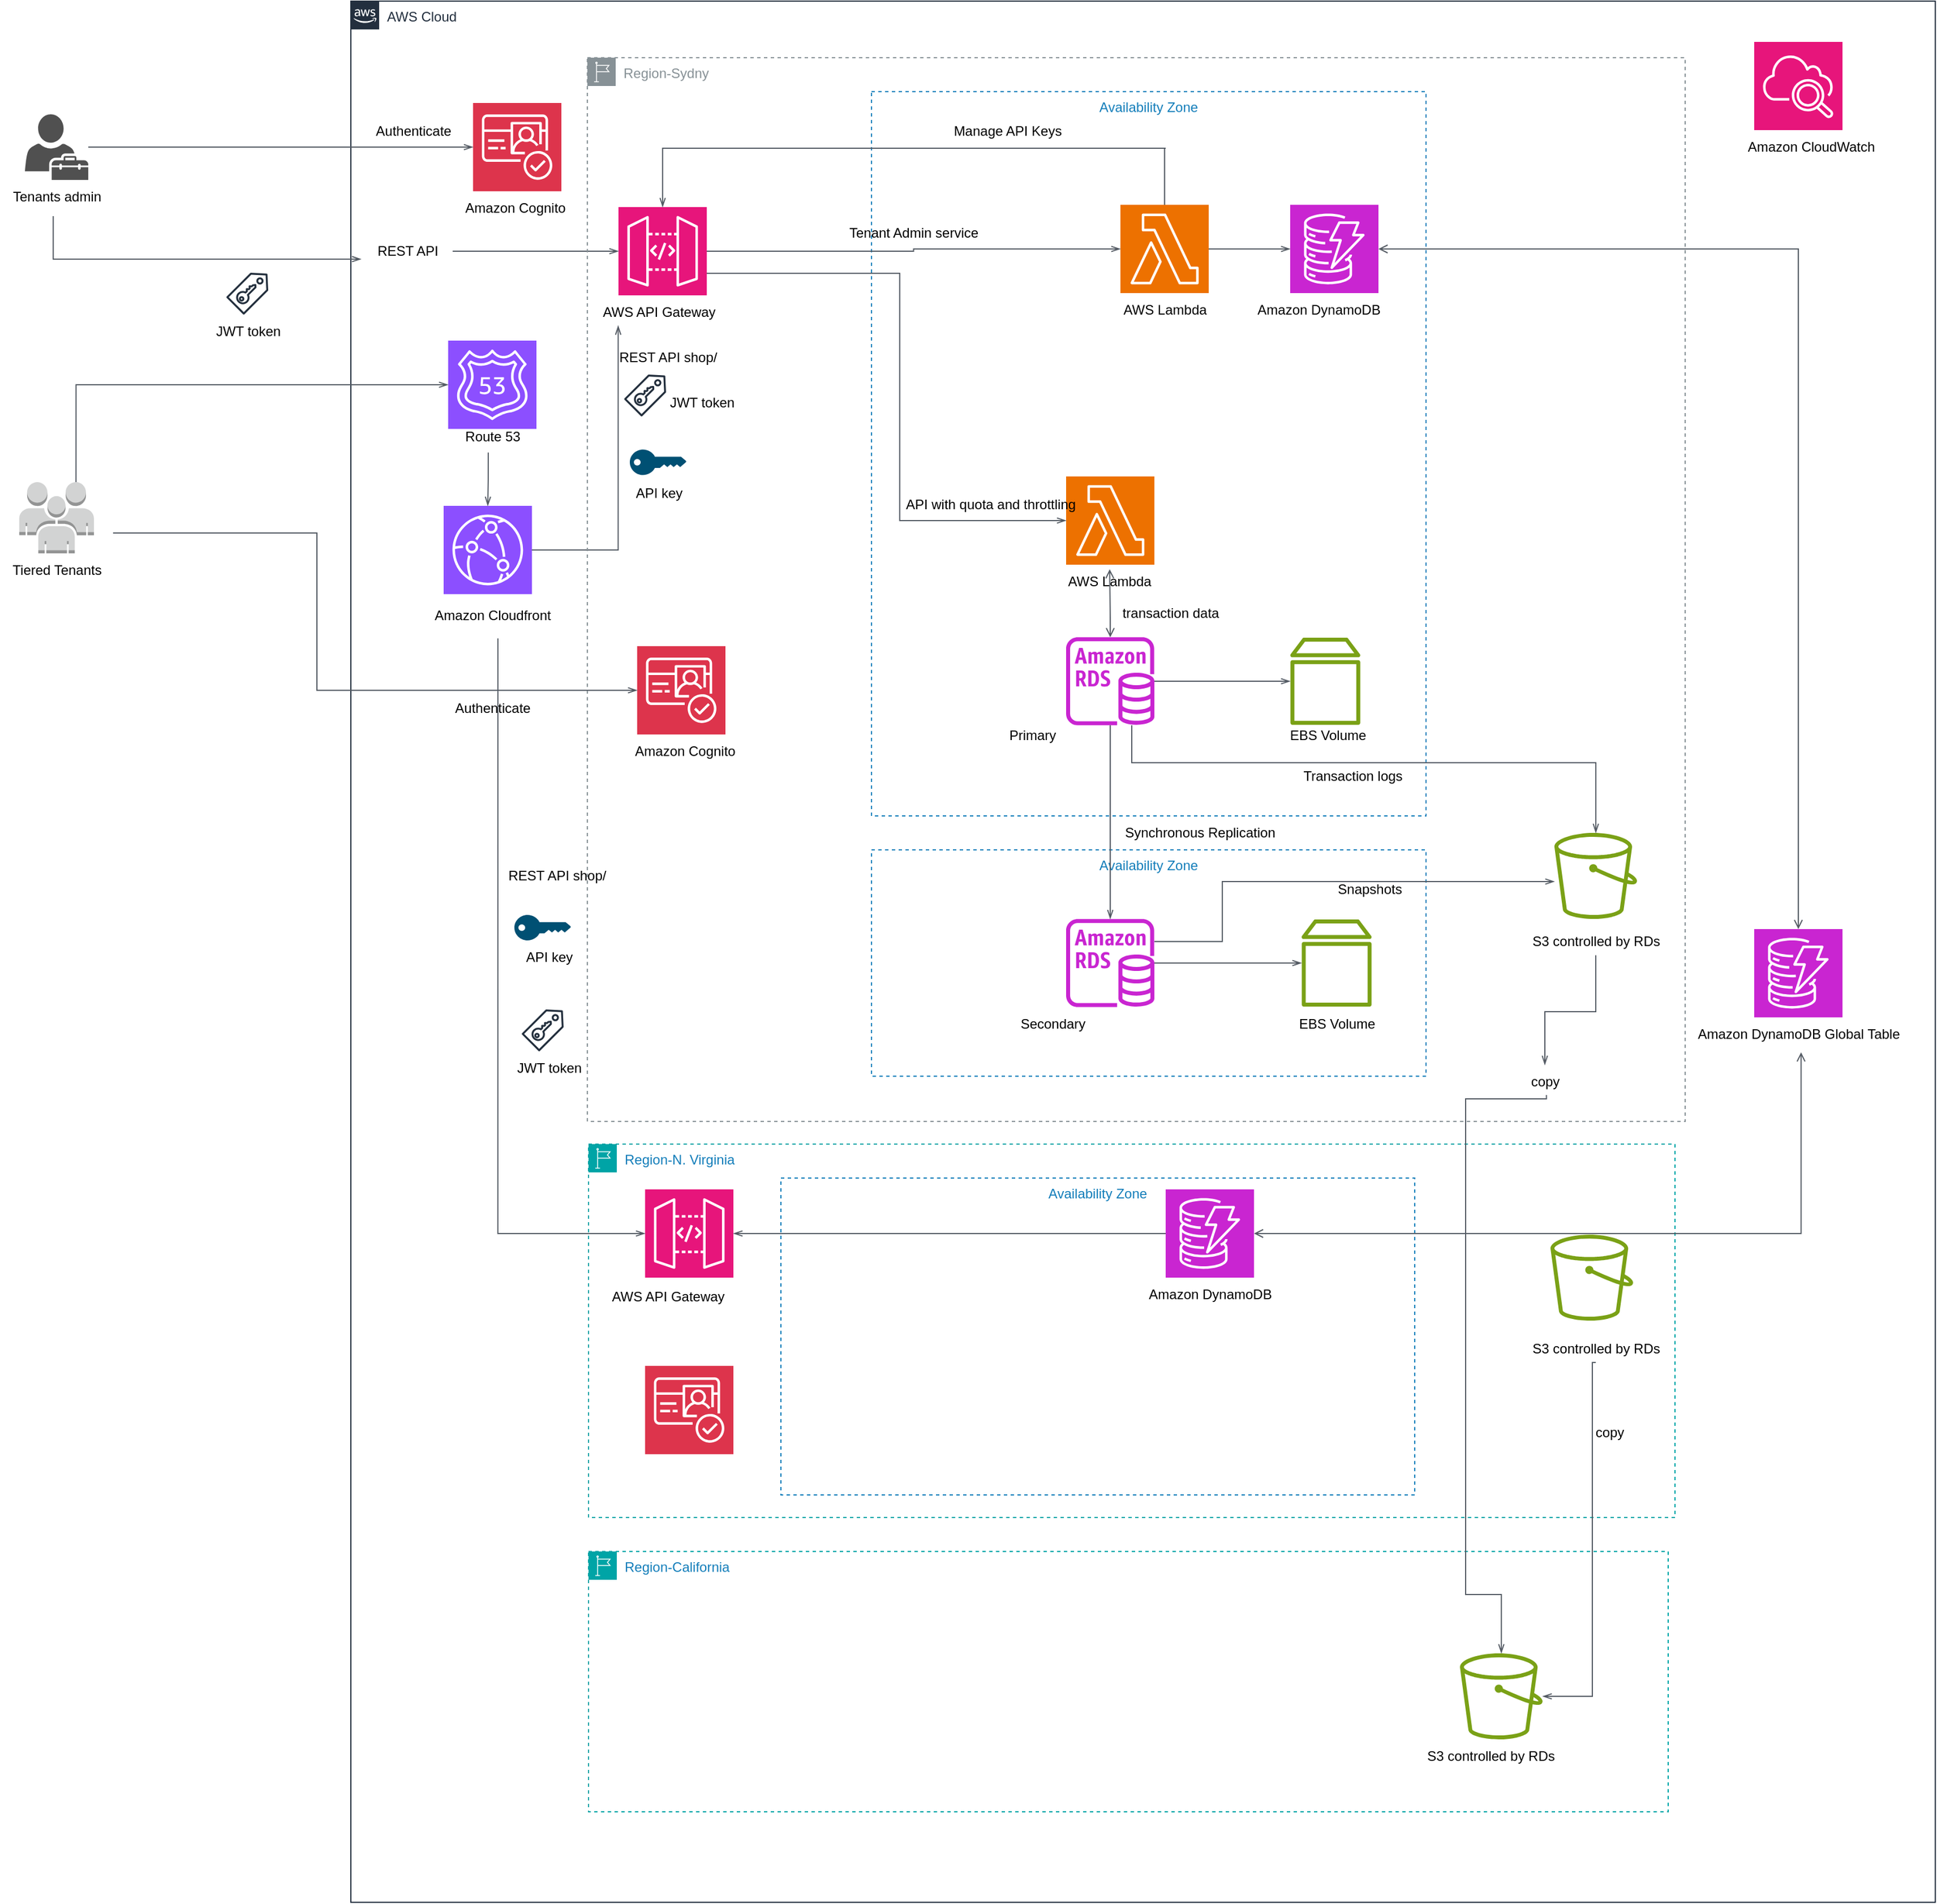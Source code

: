 <mxfile version="24.7.8">
  <diagram name="Page-1" id="8FgOPHkXwPs0pgn3dxbm">
    <mxGraphModel dx="3239" dy="1560" grid="1" gridSize="10" guides="1" tooltips="1" connect="1" arrows="1" fold="1" page="1" pageScale="1" pageWidth="827" pageHeight="1169" math="0" shadow="0">
      <root>
        <mxCell id="0" />
        <mxCell id="1" parent="0" />
        <mxCell id="H6xSBqh_BfXNB8dxuA1T-73" value="Availability Zone" style="fillColor=none;strokeColor=#147EBA;dashed=1;verticalAlign=top;fontStyle=0;fontColor=#147EBA;whiteSpace=wrap;html=1;" vertex="1" parent="1">
          <mxGeometry x="720" y="180" width="490" height="640" as="geometry" />
        </mxCell>
        <mxCell id="H6xSBqh_BfXNB8dxuA1T-12" value="AWS Cloud" style="points=[[0,0],[0.25,0],[0.5,0],[0.75,0],[1,0],[1,0.25],[1,0.5],[1,0.75],[1,1],[0.75,1],[0.5,1],[0.25,1],[0,1],[0,0.75],[0,0.5],[0,0.25]];outlineConnect=0;gradientColor=none;html=1;whiteSpace=wrap;fontSize=12;fontStyle=0;container=1;pointerEvents=0;collapsible=0;recursiveResize=0;shape=mxgraph.aws4.group;grIcon=mxgraph.aws4.group_aws_cloud_alt;strokeColor=#232F3E;fillColor=none;verticalAlign=top;align=left;spacingLeft=30;fontColor=#232F3E;dashed=0;" vertex="1" parent="1">
          <mxGeometry x="260" y="100" width="1400" height="1680" as="geometry" />
        </mxCell>
        <mxCell id="H6xSBqh_BfXNB8dxuA1T-8" value="" style="sketch=0;outlineConnect=0;fontColor=#232F3E;gradientColor=none;fillColor=#C925D1;strokeColor=none;dashed=0;verticalLabelPosition=bottom;verticalAlign=top;align=center;html=1;fontSize=12;fontStyle=0;aspect=fixed;pointerEvents=1;shape=mxgraph.aws4.rds_instance;" vertex="1" parent="H6xSBqh_BfXNB8dxuA1T-12">
          <mxGeometry x="632" y="562" width="78" height="78" as="geometry" />
        </mxCell>
        <mxCell id="H6xSBqh_BfXNB8dxuA1T-9" value="" style="sketch=0;points=[[0,0,0],[0.25,0,0],[0.5,0,0],[0.75,0,0],[1,0,0],[0,1,0],[0.25,1,0],[0.5,1,0],[0.75,1,0],[1,1,0],[0,0.25,0],[0,0.5,0],[0,0.75,0],[1,0.25,0],[1,0.5,0],[1,0.75,0]];outlineConnect=0;fontColor=#232F3E;fillColor=#ED7100;strokeColor=#ffffff;dashed=0;verticalLabelPosition=bottom;verticalAlign=top;align=center;html=1;fontSize=12;fontStyle=0;aspect=fixed;shape=mxgraph.aws4.resourceIcon;resIcon=mxgraph.aws4.lambda;" vertex="1" parent="H6xSBqh_BfXNB8dxuA1T-12">
          <mxGeometry x="632" y="420" width="78" height="78" as="geometry" />
        </mxCell>
        <mxCell id="H6xSBqh_BfXNB8dxuA1T-11" value="" style="sketch=0;points=[[0,0,0],[0.25,0,0],[0.5,0,0],[0.75,0,0],[1,0,0],[0,1,0],[0.25,1,0],[0.5,1,0],[0.75,1,0],[1,1,0],[0,0.25,0],[0,0.5,0],[0,0.75,0],[1,0.25,0],[1,0.5,0],[1,0.75,0]];outlineConnect=0;fontColor=#232F3E;fillColor=#ED7100;strokeColor=#ffffff;dashed=0;verticalLabelPosition=bottom;verticalAlign=top;align=center;html=1;fontSize=12;fontStyle=0;aspect=fixed;shape=mxgraph.aws4.resourceIcon;resIcon=mxgraph.aws4.lambda;" vertex="1" parent="H6xSBqh_BfXNB8dxuA1T-12">
          <mxGeometry x="680" y="180" width="78" height="78" as="geometry" />
        </mxCell>
        <mxCell id="H6xSBqh_BfXNB8dxuA1T-10" value="" style="sketch=0;points=[[0,0,0],[0.25,0,0],[0.5,0,0],[0.75,0,0],[1,0,0],[0,1,0],[0.25,1,0],[0.5,1,0],[0.75,1,0],[1,1,0],[0,0.25,0],[0,0.5,0],[0,0.75,0],[1,0.25,0],[1,0.5,0],[1,0.75,0]];outlineConnect=0;fontColor=#232F3E;fillColor=#E7157B;strokeColor=#ffffff;dashed=0;verticalLabelPosition=bottom;verticalAlign=top;align=center;html=1;fontSize=12;fontStyle=0;aspect=fixed;shape=mxgraph.aws4.resourceIcon;resIcon=mxgraph.aws4.api_gateway;" vertex="1" parent="H6xSBqh_BfXNB8dxuA1T-12">
          <mxGeometry x="236.5" y="182" width="78" height="78" as="geometry" />
        </mxCell>
        <mxCell id="H6xSBqh_BfXNB8dxuA1T-6" value="" style="sketch=0;points=[[0,0,0],[0.25,0,0],[0.5,0,0],[0.75,0,0],[1,0,0],[0,1,0],[0.25,1,0],[0.5,1,0],[0.75,1,0],[1,1,0],[0,0.25,0],[0,0.5,0],[0,0.75,0],[1,0.25,0],[1,0.5,0],[1,0.75,0]];outlineConnect=0;fontColor=#232F3E;fillColor=#DD344C;strokeColor=#ffffff;dashed=0;verticalLabelPosition=bottom;verticalAlign=top;align=center;html=1;fontSize=12;fontStyle=0;aspect=fixed;shape=mxgraph.aws4.resourceIcon;resIcon=mxgraph.aws4.cognito;" vertex="1" parent="H6xSBqh_BfXNB8dxuA1T-12">
          <mxGeometry x="253" y="570" width="78" height="78" as="geometry" />
        </mxCell>
        <mxCell id="H6xSBqh_BfXNB8dxuA1T-14" value="" style="sketch=0;points=[[0,0,0],[0.25,0,0],[0.5,0,0],[0.75,0,0],[1,0,0],[0,1,0],[0.25,1,0],[0.5,1,0],[0.75,1,0],[1,1,0],[0,0.25,0],[0,0.5,0],[0,0.75,0],[1,0.25,0],[1,0.5,0],[1,0.75,0]];outlineConnect=0;fontColor=#232F3E;fillColor=#DD344C;strokeColor=#ffffff;dashed=0;verticalLabelPosition=bottom;verticalAlign=top;align=center;html=1;fontSize=12;fontStyle=0;aspect=fixed;shape=mxgraph.aws4.resourceIcon;resIcon=mxgraph.aws4.cognito;" vertex="1" parent="H6xSBqh_BfXNB8dxuA1T-12">
          <mxGeometry x="108" y="90" width="78" height="78" as="geometry" />
        </mxCell>
        <mxCell id="H6xSBqh_BfXNB8dxuA1T-20" value="Authenticate" style="text;html=1;align=center;verticalAlign=middle;resizable=0;points=[];autosize=1;strokeColor=none;fillColor=none;" vertex="1" parent="H6xSBqh_BfXNB8dxuA1T-12">
          <mxGeometry x="10" y="100" width="90" height="30" as="geometry" />
        </mxCell>
        <mxCell id="H6xSBqh_BfXNB8dxuA1T-23" value="Amazon Cognito" style="text;html=1;align=center;verticalAlign=middle;resizable=0;points=[];autosize=1;strokeColor=none;fillColor=none;" vertex="1" parent="H6xSBqh_BfXNB8dxuA1T-12">
          <mxGeometry x="90" y="168" width="110" height="30" as="geometry" />
        </mxCell>
        <mxCell id="H6xSBqh_BfXNB8dxuA1T-24" value="" style="points=[[0,0.5,0],[0.24,0,0],[0.5,0.28,0],[0.995,0.475,0],[0.5,0.72,0],[0.24,1,0]];verticalLabelPosition=bottom;sketch=0;html=1;verticalAlign=top;aspect=fixed;align=center;pointerEvents=1;shape=mxgraph.cisco19.key;fillColor=#005073;strokeColor=none;" vertex="1" parent="H6xSBqh_BfXNB8dxuA1T-12">
          <mxGeometry x="246.5" y="396.25" width="50" height="22.5" as="geometry" />
        </mxCell>
        <mxCell id="H6xSBqh_BfXNB8dxuA1T-26" value="Amazon Cognito" style="text;html=1;align=center;verticalAlign=middle;resizable=0;points=[];autosize=1;strokeColor=none;fillColor=none;" vertex="1" parent="H6xSBqh_BfXNB8dxuA1T-12">
          <mxGeometry x="240" y="648" width="110" height="30" as="geometry" />
        </mxCell>
        <mxCell id="H6xSBqh_BfXNB8dxuA1T-27" value="API key" style="text;html=1;align=center;verticalAlign=middle;resizable=0;points=[];autosize=1;strokeColor=none;fillColor=none;" vertex="1" parent="H6xSBqh_BfXNB8dxuA1T-12">
          <mxGeometry x="241.5" y="420" width="60" height="30" as="geometry" />
        </mxCell>
        <mxCell id="H6xSBqh_BfXNB8dxuA1T-31" value="" style="sketch=0;outlineConnect=0;fontColor=#232F3E;gradientColor=none;fillColor=#232F3D;strokeColor=none;dashed=0;verticalLabelPosition=bottom;verticalAlign=top;align=center;html=1;fontSize=12;fontStyle=0;aspect=fixed;pointerEvents=1;shape=mxgraph.aws4.saml_token;" vertex="1" parent="H6xSBqh_BfXNB8dxuA1T-12">
          <mxGeometry x="241.5" y="330" width="37" height="37" as="geometry" />
        </mxCell>
        <mxCell id="H6xSBqh_BfXNB8dxuA1T-32" value="JWT token" style="text;html=1;align=center;verticalAlign=middle;resizable=0;points=[];autosize=1;strokeColor=none;fillColor=none;" vertex="1" parent="H6xSBqh_BfXNB8dxuA1T-12">
          <mxGeometry x="270" y="340" width="80" height="30" as="geometry" />
        </mxCell>
        <mxCell id="H6xSBqh_BfXNB8dxuA1T-47" value="AWS API Gateway" style="text;html=1;align=center;verticalAlign=middle;resizable=0;points=[];autosize=1;strokeColor=none;fillColor=none;" vertex="1" parent="H6xSBqh_BfXNB8dxuA1T-12">
          <mxGeometry x="211.5" y="260" width="120" height="30" as="geometry" />
        </mxCell>
        <mxCell id="H6xSBqh_BfXNB8dxuA1T-48" value="AWS Lambda" style="text;html=1;align=center;verticalAlign=middle;resizable=0;points=[];autosize=1;strokeColor=none;fillColor=none;" vertex="1" parent="H6xSBqh_BfXNB8dxuA1T-12">
          <mxGeometry x="669" y="258" width="100" height="30" as="geometry" />
        </mxCell>
        <mxCell id="H6xSBqh_BfXNB8dxuA1T-49" value="AWS Lambda" style="text;html=1;align=center;verticalAlign=middle;resizable=0;points=[];autosize=1;strokeColor=none;fillColor=none;" vertex="1" parent="H6xSBqh_BfXNB8dxuA1T-12">
          <mxGeometry x="620" y="498" width="100" height="30" as="geometry" />
        </mxCell>
        <mxCell id="H6xSBqh_BfXNB8dxuA1T-51" value="" style="edgeStyle=orthogonalEdgeStyle;html=1;endArrow=openThin;elbow=vertical;startArrow=none;endFill=0;strokeColor=#545B64;rounded=0;entryX=0.5;entryY=0;entryDx=0;entryDy=0;entryPerimeter=0;exitX=0.5;exitY=0;exitDx=0;exitDy=0;exitPerimeter=0;" edge="1" parent="H6xSBqh_BfXNB8dxuA1T-12" source="H6xSBqh_BfXNB8dxuA1T-11" target="H6xSBqh_BfXNB8dxuA1T-10">
          <mxGeometry width="100" relative="1" as="geometry">
            <mxPoint x="530" y="340" as="sourcePoint" />
            <mxPoint x="430" y="340" as="targetPoint" />
            <Array as="points">
              <mxPoint x="720" y="130" />
              <mxPoint x="473" y="130" />
            </Array>
          </mxGeometry>
        </mxCell>
        <mxCell id="H6xSBqh_BfXNB8dxuA1T-52" value="Manage API Keys" style="text;html=1;align=center;verticalAlign=middle;resizable=0;points=[];autosize=1;strokeColor=none;fillColor=none;" vertex="1" parent="H6xSBqh_BfXNB8dxuA1T-12">
          <mxGeometry x="520" y="100" width="120" height="30" as="geometry" />
        </mxCell>
        <mxCell id="H6xSBqh_BfXNB8dxuA1T-53" value="Tenant Admin service" style="text;html=1;align=center;verticalAlign=middle;resizable=0;points=[];autosize=1;strokeColor=none;fillColor=none;" vertex="1" parent="H6xSBqh_BfXNB8dxuA1T-12">
          <mxGeometry x="427" y="190" width="140" height="30" as="geometry" />
        </mxCell>
        <mxCell id="H6xSBqh_BfXNB8dxuA1T-55" value="" style="edgeStyle=orthogonalEdgeStyle;html=1;endArrow=openThin;elbow=vertical;startArrow=none;endFill=0;strokeColor=#545B64;rounded=0;entryX=0;entryY=0.5;entryDx=0;entryDy=0;entryPerimeter=0;" edge="1" parent="H6xSBqh_BfXNB8dxuA1T-12" source="H6xSBqh_BfXNB8dxuA1T-11" target="H6xSBqh_BfXNB8dxuA1T-62">
          <mxGeometry width="100" relative="1" as="geometry">
            <mxPoint x="770" y="235" as="sourcePoint" />
            <mxPoint x="860" y="219.059" as="targetPoint" />
            <Array as="points" />
          </mxGeometry>
        </mxCell>
        <mxCell id="H6xSBqh_BfXNB8dxuA1T-56" value="" style="edgeStyle=orthogonalEdgeStyle;html=1;endArrow=openThin;elbow=vertical;startArrow=none;endFill=0;strokeColor=#545B64;rounded=0;exitX=1;exitY=0.75;exitDx=0;exitDy=0;exitPerimeter=0;entryX=0;entryY=0.5;entryDx=0;entryDy=0;entryPerimeter=0;" edge="1" parent="H6xSBqh_BfXNB8dxuA1T-12" source="H6xSBqh_BfXNB8dxuA1T-10" target="H6xSBqh_BfXNB8dxuA1T-9">
          <mxGeometry width="100" relative="1" as="geometry">
            <mxPoint x="430" y="340" as="sourcePoint" />
            <mxPoint x="530" y="340" as="targetPoint" />
            <Array as="points">
              <mxPoint x="485" y="241" />
              <mxPoint x="485" y="459" />
            </Array>
          </mxGeometry>
        </mxCell>
        <mxCell id="H6xSBqh_BfXNB8dxuA1T-57" value="API with quota and throttling" style="text;html=1;align=center;verticalAlign=middle;resizable=0;points=[];autosize=1;strokeColor=none;fillColor=none;" vertex="1" parent="H6xSBqh_BfXNB8dxuA1T-12">
          <mxGeometry x="480" y="430" width="170" height="30" as="geometry" />
        </mxCell>
        <mxCell id="H6xSBqh_BfXNB8dxuA1T-58" value="Authenticate" style="text;html=1;align=center;verticalAlign=middle;resizable=0;points=[];autosize=1;strokeColor=none;fillColor=none;" vertex="1" parent="H6xSBqh_BfXNB8dxuA1T-12">
          <mxGeometry x="80" y="610" width="90" height="30" as="geometry" />
        </mxCell>
        <mxCell id="H6xSBqh_BfXNB8dxuA1T-59" value="" style="sketch=0;points=[[0,0,0],[0.25,0,0],[0.5,0,0],[0.75,0,0],[1,0,0],[0,1,0],[0.25,1,0],[0.5,1,0],[0.75,1,0],[1,1,0],[0,0.25,0],[0,0.5,0],[0,0.75,0],[1,0.25,0],[1,0.5,0],[1,0.75,0]];points=[[0,0,0],[0.25,0,0],[0.5,0,0],[0.75,0,0],[1,0,0],[0,1,0],[0.25,1,0],[0.5,1,0],[0.75,1,0],[1,1,0],[0,0.25,0],[0,0.5,0],[0,0.75,0],[1,0.25,0],[1,0.5,0],[1,0.75,0]];outlineConnect=0;fontColor=#232F3E;fillColor=#E7157B;strokeColor=#ffffff;dashed=0;verticalLabelPosition=bottom;verticalAlign=top;align=center;html=1;fontSize=12;fontStyle=0;aspect=fixed;shape=mxgraph.aws4.resourceIcon;resIcon=mxgraph.aws4.cloudwatch_2;" vertex="1" parent="H6xSBqh_BfXNB8dxuA1T-12">
          <mxGeometry x="1240" y="36" width="78" height="78" as="geometry" />
        </mxCell>
        <mxCell id="H6xSBqh_BfXNB8dxuA1T-60" value="Amazon CloudWatch" style="text;html=1;align=center;verticalAlign=middle;resizable=0;points=[];autosize=1;strokeColor=none;fillColor=none;" vertex="1" parent="H6xSBqh_BfXNB8dxuA1T-12">
          <mxGeometry x="1220" y="114" width="140" height="30" as="geometry" />
        </mxCell>
        <mxCell id="H6xSBqh_BfXNB8dxuA1T-62" value="" style="sketch=0;points=[[0,0,0],[0.25,0,0],[0.5,0,0],[0.75,0,0],[1,0,0],[0,1,0],[0.25,1,0],[0.5,1,0],[0.75,1,0],[1,1,0],[0,0.25,0],[0,0.5,0],[0,0.75,0],[1,0.25,0],[1,0.5,0],[1,0.75,0]];outlineConnect=0;fontColor=#232F3E;fillColor=#C925D1;strokeColor=#ffffff;dashed=0;verticalLabelPosition=bottom;verticalAlign=top;align=center;html=1;fontSize=12;fontStyle=0;aspect=fixed;shape=mxgraph.aws4.resourceIcon;resIcon=mxgraph.aws4.dynamodb;" vertex="1" parent="H6xSBqh_BfXNB8dxuA1T-12">
          <mxGeometry x="830" y="180" width="78" height="78" as="geometry" />
        </mxCell>
        <mxCell id="H6xSBqh_BfXNB8dxuA1T-63" value="Amazon DynamoDB" style="text;html=1;align=center;verticalAlign=middle;resizable=0;points=[];autosize=1;strokeColor=none;fillColor=none;" vertex="1" parent="H6xSBqh_BfXNB8dxuA1T-12">
          <mxGeometry x="790" y="258" width="130" height="30" as="geometry" />
        </mxCell>
        <mxCell id="H6xSBqh_BfXNB8dxuA1T-64" value="" style="sketch=0;points=[[0,0,0],[0.25,0,0],[0.5,0,0],[0.75,0,0],[1,0,0],[0,1,0],[0.25,1,0],[0.5,1,0],[0.75,1,0],[1,1,0],[0,0.25,0],[0,0.5,0],[0,0.75,0],[1,0.25,0],[1,0.5,0],[1,0.75,0]];outlineConnect=0;fontColor=#232F3E;fillColor=#C925D1;strokeColor=#ffffff;dashed=0;verticalLabelPosition=bottom;verticalAlign=top;align=center;html=1;fontSize=12;fontStyle=0;aspect=fixed;shape=mxgraph.aws4.resourceIcon;resIcon=mxgraph.aws4.dynamodb;" vertex="1" parent="H6xSBqh_BfXNB8dxuA1T-12">
          <mxGeometry x="1240" y="820" width="78" height="78" as="geometry" />
        </mxCell>
        <mxCell id="H6xSBqh_BfXNB8dxuA1T-65" value="Amazon DynamoDB Global Table" style="text;html=1;align=center;verticalAlign=middle;resizable=0;points=[];autosize=1;strokeColor=none;fillColor=none;" vertex="1" parent="H6xSBqh_BfXNB8dxuA1T-12">
          <mxGeometry x="1179" y="898" width="200" height="30" as="geometry" />
        </mxCell>
        <mxCell id="H6xSBqh_BfXNB8dxuA1T-67" value="transaction data" style="text;html=1;align=center;verticalAlign=middle;resizable=0;points=[];autosize=1;strokeColor=none;fillColor=none;" vertex="1" parent="H6xSBqh_BfXNB8dxuA1T-12">
          <mxGeometry x="669" y="525.5" width="110" height="30" as="geometry" />
        </mxCell>
        <mxCell id="H6xSBqh_BfXNB8dxuA1T-68" value="" style="edgeStyle=orthogonalEdgeStyle;htmDepartman barl=1;endArrow=open;elbow=vertical;startArrow=open;startFill=0;endFill=0;strokeColor=#545B64;rounded=0;entryX=0.505;entryY=0.133;entryDx=0;entryDy=0;entryPerimeter=0;" edge="1" parent="H6xSBqh_BfXNB8dxuA1T-12" source="H6xSBqh_BfXNB8dxuA1T-8" target="H6xSBqh_BfXNB8dxuA1T-49">
          <mxGeometry width="100" relative="1" as="geometry">
            <mxPoint x="430" y="610" as="sourcePoint" />
            <mxPoint x="530" y="610" as="targetPoint" />
            <Array as="points" />
          </mxGeometry>
        </mxCell>
        <mxCell id="H6xSBqh_BfXNB8dxuA1T-69" value="" style="edgeStyle=orthogonalEdgeStyle;htmDepartman barl=1;endArrow=open;elbow=vertical;startArrow=open;startFill=0;endFill=0;strokeColor=#545B64;rounded=0;exitX=1;exitY=0.5;exitDx=0;exitDy=0;exitPerimeter=0;" edge="1" parent="H6xSBqh_BfXNB8dxuA1T-12" source="H6xSBqh_BfXNB8dxuA1T-62" target="H6xSBqh_BfXNB8dxuA1T-64">
          <mxGeometry width="100" relative="1" as="geometry">
            <mxPoint x="430" y="490" as="sourcePoint" />
            <mxPoint x="530" y="490" as="targetPoint" />
          </mxGeometry>
        </mxCell>
        <mxCell id="H6xSBqh_BfXNB8dxuA1T-76" value="" style="sketch=0;outlineConnect=0;fontColor=#232F3E;gradientColor=none;fillColor=#7AA116;strokeColor=none;dashed=0;verticalLabelPosition=bottom;verticalAlign=top;align=center;html=1;fontSize=12;fontStyle=0;aspect=fixed;pointerEvents=1;shape=mxgraph.aws4.volume;" vertex="1" parent="H6xSBqh_BfXNB8dxuA1T-12">
          <mxGeometry x="830" y="562" width="62" height="78" as="geometry" />
        </mxCell>
        <mxCell id="H6xSBqh_BfXNB8dxuA1T-77" value="EBS Volume" style="text;html=1;align=center;verticalAlign=middle;resizable=0;points=[];autosize=1;strokeColor=none;fillColor=none;" vertex="1" parent="H6xSBqh_BfXNB8dxuA1T-12">
          <mxGeometry x="818" y="633.5" width="90" height="30" as="geometry" />
        </mxCell>
        <mxCell id="H6xSBqh_BfXNB8dxuA1T-78" value="" style="edgeStyle=orthogonalEdgeStyle;html=1;endArrow=openThin;elbow=vertical;startArrow=none;endFill=0;strokeColor=#545B64;rounded=0;" edge="1" parent="H6xSBqh_BfXNB8dxuA1T-12" source="H6xSBqh_BfXNB8dxuA1T-8" target="H6xSBqh_BfXNB8dxuA1T-76">
          <mxGeometry width="100" relative="1" as="geometry">
            <mxPoint x="330" y="520" as="sourcePoint" />
            <mxPoint x="430" y="520" as="targetPoint" />
          </mxGeometry>
        </mxCell>
        <mxCell id="H6xSBqh_BfXNB8dxuA1T-82" value="Primary" style="text;html=1;align=center;verticalAlign=middle;resizable=0;points=[];autosize=1;strokeColor=none;fillColor=none;" vertex="1" parent="H6xSBqh_BfXNB8dxuA1T-12">
          <mxGeometry x="572" y="633.5" width="60" height="30" as="geometry" />
        </mxCell>
        <mxCell id="H6xSBqh_BfXNB8dxuA1T-84" value="Synchronous Replication" style="text;html=1;align=center;verticalAlign=middle;resizable=0;points=[];autosize=1;strokeColor=none;fillColor=none;" vertex="1" parent="H6xSBqh_BfXNB8dxuA1T-12">
          <mxGeometry x="670" y="720" width="160" height="30" as="geometry" />
        </mxCell>
        <mxCell id="H6xSBqh_BfXNB8dxuA1T-88" value="" style="sketch=0;outlineConnect=0;fontColor=#232F3E;gradientColor=none;fillColor=#7AA116;strokeColor=none;dashed=0;verticalLabelPosition=bottom;verticalAlign=top;align=center;html=1;fontSize=12;fontStyle=0;aspect=fixed;pointerEvents=1;shape=mxgraph.aws4.bucket;" vertex="1" parent="H6xSBqh_BfXNB8dxuA1T-12">
          <mxGeometry x="1063.46" y="735" width="73.08" height="76" as="geometry" />
        </mxCell>
        <mxCell id="H6xSBqh_BfXNB8dxuA1T-89" value="S3 controlled by RDs" style="text;html=1;align=center;verticalAlign=middle;resizable=0;points=[];autosize=1;strokeColor=none;fillColor=none;" vertex="1" parent="H6xSBqh_BfXNB8dxuA1T-12">
          <mxGeometry x="1030" y="816" width="140" height="30" as="geometry" />
        </mxCell>
        <mxCell id="H6xSBqh_BfXNB8dxuA1T-90" value="" style="edgeStyle=orthogonalEdgeStyle;html=1;endArrow=openThin;elbow=vertical;startArrow=none;endFill=0;strokeColor=#545B64;rounded=0;" edge="1" parent="H6xSBqh_BfXNB8dxuA1T-12" source="H6xSBqh_BfXNB8dxuA1T-8" target="H6xSBqh_BfXNB8dxuA1T-88">
          <mxGeometry width="100" relative="1" as="geometry">
            <mxPoint x="670" y="590" as="sourcePoint" />
            <mxPoint x="1030" y="660" as="targetPoint" />
            <Array as="points">
              <mxPoint x="690" y="673" />
            </Array>
          </mxGeometry>
        </mxCell>
        <mxCell id="H6xSBqh_BfXNB8dxuA1T-91" value="Transaction logs" style="text;html=1;align=center;verticalAlign=middle;resizable=0;points=[];autosize=1;strokeColor=none;fillColor=none;" vertex="1" parent="H6xSBqh_BfXNB8dxuA1T-12">
          <mxGeometry x="830" y="670" width="110" height="30" as="geometry" />
        </mxCell>
        <mxCell id="H6xSBqh_BfXNB8dxuA1T-107" value="Region-California" style="points=[[0,0],[0.25,0],[0.5,0],[0.75,0],[1,0],[1,0.25],[1,0.5],[1,0.75],[1,1],[0.75,1],[0.5,1],[0.25,1],[0,1],[0,0.75],[0,0.5],[0,0.25]];outlineConnect=0;gradientColor=none;html=1;whiteSpace=wrap;fontSize=12;fontStyle=0;container=1;pointerEvents=0;collapsible=0;recursiveResize=0;shape=mxgraph.aws4.group;grIcon=mxgraph.aws4.group_region;strokeColor=#00A4A6;fillColor=none;verticalAlign=top;align=left;spacingLeft=30;fontColor=#147EBA;dashed=1;" vertex="1" parent="H6xSBqh_BfXNB8dxuA1T-12">
          <mxGeometry x="210" y="1370" width="954" height="230" as="geometry" />
        </mxCell>
        <mxCell id="H6xSBqh_BfXNB8dxuA1T-109" value="" style="sketch=0;outlineConnect=0;fontColor=#232F3E;gradientColor=none;fillColor=#7AA116;strokeColor=none;dashed=0;verticalLabelPosition=bottom;verticalAlign=top;align=center;html=1;fontSize=12;fontStyle=0;aspect=fixed;pointerEvents=1;shape=mxgraph.aws4.bucket;" vertex="1" parent="H6xSBqh_BfXNB8dxuA1T-107">
          <mxGeometry x="770" y="90" width="73.08" height="76" as="geometry" />
        </mxCell>
        <mxCell id="H6xSBqh_BfXNB8dxuA1T-110" value="S3 controlled by RDs" style="text;html=1;align=center;verticalAlign=middle;resizable=0;points=[];autosize=1;strokeColor=none;fillColor=none;" vertex="1" parent="H6xSBqh_BfXNB8dxuA1T-107">
          <mxGeometry x="726.54" y="166" width="140" height="30" as="geometry" />
        </mxCell>
        <mxCell id="H6xSBqh_BfXNB8dxuA1T-113" value="copy" style="text;html=1;align=center;verticalAlign=middle;resizable=0;points=[];autosize=1;strokeColor=none;fillColor=none;" vertex="1" parent="H6xSBqh_BfXNB8dxuA1T-12">
          <mxGeometry x="1086.54" y="1250" width="50" height="30" as="geometry" />
        </mxCell>
        <mxCell id="H6xSBqh_BfXNB8dxuA1T-126" value="" style="sketch=0;points=[[0,0,0],[0.25,0,0],[0.5,0,0],[0.75,0,0],[1,0,0],[0,1,0],[0.25,1,0],[0.5,1,0],[0.75,1,0],[1,1,0],[0,0.25,0],[0,0.5,0],[0,0.75,0],[1,0.25,0],[1,0.5,0],[1,0.75,0]];outlineConnect=0;fontColor=#232F3E;fillColor=#8C4FFF;strokeColor=#ffffff;dashed=0;verticalLabelPosition=bottom;verticalAlign=top;align=center;html=1;fontSize=12;fontStyle=0;aspect=fixed;shape=mxgraph.aws4.resourceIcon;resIcon=mxgraph.aws4.route_53;" vertex="1" parent="H6xSBqh_BfXNB8dxuA1T-12">
          <mxGeometry x="86" y="300" width="78" height="78" as="geometry" />
        </mxCell>
        <mxCell id="H6xSBqh_BfXNB8dxuA1T-130" value="" style="edgeStyle=orthogonalEdgeStyle;html=1;endArrow=openThin;elbow=vertical;startArrow=none;endFill=0;strokeColor=#545B64;rounded=0;exitX=1;exitY=0.5;exitDx=0;exitDy=0;exitPerimeter=0;entryX=0.206;entryY=0.889;entryDx=0;entryDy=0;entryPerimeter=0;" edge="1" parent="H6xSBqh_BfXNB8dxuA1T-12" source="H6xSBqh_BfXNB8dxuA1T-137" target="H6xSBqh_BfXNB8dxuA1T-47">
          <mxGeometry width="100" relative="1" as="geometry">
            <mxPoint x="330" y="460" as="sourcePoint" />
            <mxPoint x="430" y="460" as="targetPoint" />
          </mxGeometry>
        </mxCell>
        <mxCell id="H6xSBqh_BfXNB8dxuA1T-37" value="REST API shop/" style="text;html=1;align=center;verticalAlign=middle;resizable=0;points=[];autosize=1;strokeColor=none;fillColor=none;" vertex="1" parent="H6xSBqh_BfXNB8dxuA1T-12">
          <mxGeometry x="224.5" y="300" width="110" height="30" as="geometry" />
        </mxCell>
        <mxCell id="H6xSBqh_BfXNB8dxuA1T-36" value="REST API" style="text;html=1;align=center;verticalAlign=middle;resizable=0;points=[];autosize=1;strokeColor=none;fillColor=none;" vertex="1" parent="H6xSBqh_BfXNB8dxuA1T-12">
          <mxGeometry x="10" y="206" width="80" height="30" as="geometry" />
        </mxCell>
        <mxCell id="H6xSBqh_BfXNB8dxuA1T-45" value="" style="edgeStyle=orthogonalEdgeStyle;html=1;endArrow=openThin;elbow=vertical;startArrow=none;endFill=0;strokeColor=#545B64;rounded=0;entryX=0;entryY=0.5;entryDx=0;entryDy=0;entryPerimeter=0;" edge="1" parent="H6xSBqh_BfXNB8dxuA1T-12" source="H6xSBqh_BfXNB8dxuA1T-36" target="H6xSBqh_BfXNB8dxuA1T-10">
          <mxGeometry width="100" relative="1" as="geometry">
            <mxPoint x="360" y="390" as="sourcePoint" />
            <mxPoint x="430" y="219" as="targetPoint" />
          </mxGeometry>
        </mxCell>
        <mxCell id="H6xSBqh_BfXNB8dxuA1T-50" value="" style="edgeStyle=orthogonalEdgeStyle;html=1;endArrow=openThin;elbow=vertical;startArrow=none;endFill=0;strokeColor=#545B64;rounded=0;entryX=0;entryY=0.5;entryDx=0;entryDy=0;entryPerimeter=0;exitX=1;exitY=0.5;exitDx=0;exitDy=0;exitPerimeter=0;" edge="1" parent="H6xSBqh_BfXNB8dxuA1T-12" source="H6xSBqh_BfXNB8dxuA1T-10" target="H6xSBqh_BfXNB8dxuA1T-11">
          <mxGeometry width="100" relative="1" as="geometry">
            <mxPoint x="510" y="219" as="sourcePoint" />
            <mxPoint x="460" y="390" as="targetPoint" />
          </mxGeometry>
        </mxCell>
        <mxCell id="H6xSBqh_BfXNB8dxuA1T-137" value="" style="sketch=0;points=[[0,0,0],[0.25,0,0],[0.5,0,0],[0.75,0,0],[1,0,0],[0,1,0],[0.25,1,0],[0.5,1,0],[0.75,1,0],[1,1,0],[0,0.25,0],[0,0.5,0],[0,0.75,0],[1,0.25,0],[1,0.5,0],[1,0.75,0]];outlineConnect=0;fontColor=#232F3E;fillColor=#8C4FFF;strokeColor=#ffffff;dashed=0;verticalLabelPosition=bottom;verticalAlign=top;align=center;html=1;fontSize=12;fontStyle=0;aspect=fixed;shape=mxgraph.aws4.resourceIcon;resIcon=mxgraph.aws4.cloudfront;" vertex="1" parent="H6xSBqh_BfXNB8dxuA1T-12">
          <mxGeometry x="82" y="446" width="78" height="78" as="geometry" />
        </mxCell>
        <mxCell id="H6xSBqh_BfXNB8dxuA1T-140" value="Amazon Cloudfront" style="text;html=1;align=center;verticalAlign=middle;resizable=0;points=[];autosize=1;strokeColor=none;fillColor=none;" vertex="1" parent="H6xSBqh_BfXNB8dxuA1T-12">
          <mxGeometry x="60" y="528" width="130" height="30" as="geometry" />
        </mxCell>
        <mxCell id="H6xSBqh_BfXNB8dxuA1T-144" value="REST API shop/" style="text;html=1;align=center;verticalAlign=middle;resizable=0;points=[];autosize=1;strokeColor=none;fillColor=none;" vertex="1" parent="H6xSBqh_BfXNB8dxuA1T-12">
          <mxGeometry x="126.5" y="758" width="110" height="30" as="geometry" />
        </mxCell>
        <mxCell id="H6xSBqh_BfXNB8dxuA1T-145" value="JWT token" style="text;html=1;align=center;verticalAlign=middle;resizable=0;points=[];autosize=1;strokeColor=none;fillColor=none;" vertex="1" parent="H6xSBqh_BfXNB8dxuA1T-12">
          <mxGeometry x="135" y="928" width="80" height="30" as="geometry" />
        </mxCell>
        <mxCell id="H6xSBqh_BfXNB8dxuA1T-148" value="" style="sketch=0;outlineConnect=0;fontColor=#232F3E;gradientColor=none;fillColor=#232F3D;strokeColor=none;dashed=0;verticalLabelPosition=bottom;verticalAlign=top;align=center;html=1;fontSize=12;fontStyle=0;aspect=fixed;pointerEvents=1;shape=mxgraph.aws4.saml_token;" vertex="1" parent="H6xSBqh_BfXNB8dxuA1T-12">
          <mxGeometry x="151" y="891" width="37" height="37" as="geometry" />
        </mxCell>
        <mxCell id="H6xSBqh_BfXNB8dxuA1T-149" value="" style="points=[[0,0.5,0],[0.24,0,0],[0.5,0.28,0],[0.995,0.475,0],[0.5,0.72,0],[0.24,1,0]];verticalLabelPosition=bottom;sketch=0;html=1;verticalAlign=top;aspect=fixed;align=center;pointerEvents=1;shape=mxgraph.cisco19.key;fillColor=#005073;strokeColor=none;" vertex="1" parent="H6xSBqh_BfXNB8dxuA1T-12">
          <mxGeometry x="144.5" y="807.5" width="50" height="22.5" as="geometry" />
        </mxCell>
        <mxCell id="H6xSBqh_BfXNB8dxuA1T-150" value="API key" style="text;html=1;align=center;verticalAlign=middle;resizable=0;points=[];autosize=1;strokeColor=none;fillColor=none;" vertex="1" parent="H6xSBqh_BfXNB8dxuA1T-12">
          <mxGeometry x="145" y="830" width="60" height="30" as="geometry" />
        </mxCell>
        <mxCell id="H6xSBqh_BfXNB8dxuA1T-151" value="Route 53" style="text;html=1;align=center;verticalAlign=middle;resizable=0;points=[];autosize=1;strokeColor=none;fillColor=none;" vertex="1" parent="H6xSBqh_BfXNB8dxuA1T-12">
          <mxGeometry x="90" y="370" width="70" height="30" as="geometry" />
        </mxCell>
        <mxCell id="H6xSBqh_BfXNB8dxuA1T-153" value="" style="edgeStyle=orthogonalEdgeStyle;html=1;endArrow=openThin;elbow=vertical;startArrow=none;endFill=0;strokeColor=#545B64;rounded=0;entryX=0.5;entryY=0;entryDx=0;entryDy=0;entryPerimeter=0;exitX=0.449;exitY=0.962;exitDx=0;exitDy=0;exitPerimeter=0;" edge="1" parent="H6xSBqh_BfXNB8dxuA1T-12" source="H6xSBqh_BfXNB8dxuA1T-151" target="H6xSBqh_BfXNB8dxuA1T-137">
          <mxGeometry width="100" relative="1" as="geometry">
            <mxPoint x="260" y="490" as="sourcePoint" />
            <mxPoint x="360" y="490" as="targetPoint" />
          </mxGeometry>
        </mxCell>
        <mxCell id="H6xSBqh_BfXNB8dxuA1T-15" value="Region-Sydny" style="sketch=0;outlineConnect=0;gradientColor=none;html=1;whiteSpace=wrap;fontSize=12;fontStyle=0;shape=mxgraph.aws4.group;grIcon=mxgraph.aws4.group_region;strokeColor=#879196;fillColor=none;verticalAlign=top;align=left;spacingLeft=30;fontColor=#879196;dashed=1;movable=1;resizable=1;rotatable=1;deletable=1;editable=1;locked=0;connectable=1;" vertex="1" parent="H6xSBqh_BfXNB8dxuA1T-12">
          <mxGeometry x="209" y="50" width="970" height="940" as="geometry" />
        </mxCell>
        <mxCell id="H6xSBqh_BfXNB8dxuA1T-1" value="" style="sketch=0;pointerEvents=1;shadow=0;dashed=0;html=1;strokeColor=none;fillColor=#505050;labelPosition=center;verticalLabelPosition=bottom;verticalAlign=top;outlineConnect=0;align=center;shape=mxgraph.office.users.tenant_admin;" vertex="1" parent="1">
          <mxGeometry x="-28" y="200" width="56" height="58" as="geometry" />
        </mxCell>
        <mxCell id="H6xSBqh_BfXNB8dxuA1T-19" value="" style="edgeStyle=orthogonalEdgeStyle;html=1;endArrow=openThin;elbow=vertical;startArrow=none;endFill=0;strokeColor=#545B64;rounded=0;entryX=0;entryY=0.5;entryDx=0;entryDy=0;entryPerimeter=0;" edge="1" parent="1" source="H6xSBqh_BfXNB8dxuA1T-1" target="H6xSBqh_BfXNB8dxuA1T-14">
          <mxGeometry width="100" relative="1" as="geometry">
            <mxPoint x="80" y="290" as="sourcePoint" />
            <mxPoint x="180" y="290" as="targetPoint" />
            <Array as="points">
              <mxPoint x="230" y="229" />
              <mxPoint x="230" y="229" />
            </Array>
          </mxGeometry>
        </mxCell>
        <mxCell id="H6xSBqh_BfXNB8dxuA1T-28" value="" style="edgeStyle=orthogonalEdgeStyle;html=1;endArrow=openThin;elbow=vertical;startArrow=none;endFill=0;strokeColor=#545B64;rounded=0;entryX=0;entryY=0.5;entryDx=0;entryDy=0;entryPerimeter=0;" edge="1" parent="1" target="H6xSBqh_BfXNB8dxuA1T-6">
          <mxGeometry width="100" relative="1" as="geometry">
            <mxPoint x="49.904" y="570" as="sourcePoint" />
            <mxPoint x="720" y="490" as="targetPoint" />
            <Array as="points">
              <mxPoint x="230" y="570" />
              <mxPoint x="230" y="709" />
            </Array>
          </mxGeometry>
        </mxCell>
        <mxCell id="H6xSBqh_BfXNB8dxuA1T-71" value="" style="outlineConnect=0;dashed=0;verticalLabelPosition=bottom;verticalAlign=top;align=center;html=1;shape=mxgraph.aws3.users;fillColor=#D2D3D3;gradientColor=none;" vertex="1" parent="1">
          <mxGeometry x="-33" y="525" width="66" height="63" as="geometry" />
        </mxCell>
        <mxCell id="H6xSBqh_BfXNB8dxuA1T-72" value="Tiered Tenants" style="text;html=1;align=center;verticalAlign=middle;resizable=0;points=[];autosize=1;strokeColor=none;fillColor=none;" vertex="1" parent="1">
          <mxGeometry x="-50" y="588" width="100" height="30" as="geometry" />
        </mxCell>
        <mxCell id="H6xSBqh_BfXNB8dxuA1T-75" value="Availability Zone" style="fillColor=none;strokeColor=#147EBA;dashed=1;verticalAlign=top;fontStyle=0;fontColor=#147EBA;whiteSpace=wrap;html=1;" vertex="1" parent="1">
          <mxGeometry x="720" y="850" width="490" height="200" as="geometry" />
        </mxCell>
        <mxCell id="H6xSBqh_BfXNB8dxuA1T-79" value="" style="sketch=0;outlineConnect=0;fontColor=#232F3E;gradientColor=none;fillColor=#C925D1;strokeColor=none;dashed=0;verticalLabelPosition=bottom;verticalAlign=top;align=center;html=1;fontSize=12;fontStyle=0;aspect=fixed;pointerEvents=1;shape=mxgraph.aws4.rds_instance;" vertex="1" parent="1">
          <mxGeometry x="892" y="911" width="78" height="78" as="geometry" />
        </mxCell>
        <mxCell id="H6xSBqh_BfXNB8dxuA1T-80" value="" style="sketch=0;outlineConnect=0;fontColor=#232F3E;gradientColor=none;fillColor=#7AA116;strokeColor=none;dashed=0;verticalLabelPosition=bottom;verticalAlign=top;align=center;html=1;fontSize=12;fontStyle=0;aspect=fixed;pointerEvents=1;shape=mxgraph.aws4.volume;" vertex="1" parent="1">
          <mxGeometry x="1100" y="911" width="62" height="78" as="geometry" />
        </mxCell>
        <mxCell id="H6xSBqh_BfXNB8dxuA1T-81" value="" style="edgeStyle=orthogonalEdgeStyle;html=1;endArrow=openThin;elbow=vertical;startArrow=none;endFill=0;strokeColor=#545B64;rounded=0;" edge="1" parent="1" source="H6xSBqh_BfXNB8dxuA1T-79" target="H6xSBqh_BfXNB8dxuA1T-80">
          <mxGeometry width="100" relative="1" as="geometry">
            <mxPoint x="600" y="869" as="sourcePoint" />
            <mxPoint x="700" y="869" as="targetPoint" />
          </mxGeometry>
        </mxCell>
        <mxCell id="H6xSBqh_BfXNB8dxuA1T-83" value="Secondary" style="text;html=1;align=center;verticalAlign=middle;resizable=0;points=[];autosize=1;strokeColor=none;fillColor=none;" vertex="1" parent="1">
          <mxGeometry x="840" y="989" width="80" height="30" as="geometry" />
        </mxCell>
        <mxCell id="H6xSBqh_BfXNB8dxuA1T-85" value="" style="edgeStyle=orthogonalEdgeStyle;html=1;endArrow=openThin;elbow=vertical;startArrow=none;endFill=0;strokeColor=#545B64;rounded=0;" edge="1" parent="1" source="H6xSBqh_BfXNB8dxuA1T-8" target="H6xSBqh_BfXNB8dxuA1T-79">
          <mxGeometry width="100" relative="1" as="geometry">
            <mxPoint x="590" y="850" as="sourcePoint" />
            <mxPoint x="690" y="850" as="targetPoint" />
          </mxGeometry>
        </mxCell>
        <mxCell id="H6xSBqh_BfXNB8dxuA1T-87" value="EBS Volume" style="text;html=1;align=center;verticalAlign=middle;resizable=0;points=[];autosize=1;strokeColor=none;fillColor=none;" vertex="1" parent="1">
          <mxGeometry x="1086" y="989" width="90" height="30" as="geometry" />
        </mxCell>
        <mxCell id="H6xSBqh_BfXNB8dxuA1T-92" value="" style="edgeStyle=orthogonalEdgeStyle;html=1;endArrow=openThin;elbow=vertical;startArrow=none;endFill=0;strokeColor=#545B64;rounded=0;" edge="1" parent="1" source="H6xSBqh_BfXNB8dxuA1T-79" target="H6xSBqh_BfXNB8dxuA1T-88">
          <mxGeometry width="100" relative="1" as="geometry">
            <mxPoint x="930" y="690" as="sourcePoint" />
            <mxPoint x="1030" y="690" as="targetPoint" />
            <Array as="points">
              <mxPoint x="1030" y="931" />
              <mxPoint x="1030" y="878" />
            </Array>
          </mxGeometry>
        </mxCell>
        <mxCell id="H6xSBqh_BfXNB8dxuA1T-94" value="Region-N. Virginia" style="points=[[0,0],[0.25,0],[0.5,0],[0.75,0],[1,0],[1,0.25],[1,0.5],[1,0.75],[1,1],[0.75,1],[0.5,1],[0.25,1],[0,1],[0,0.75],[0,0.5],[0,0.25]];outlineConnect=0;gradientColor=none;html=1;whiteSpace=wrap;fontSize=12;fontStyle=0;container=1;pointerEvents=0;collapsible=0;recursiveResize=0;shape=mxgraph.aws4.group;grIcon=mxgraph.aws4.group_region;strokeColor=#00A4A6;fillColor=none;verticalAlign=top;align=left;spacingLeft=30;fontColor=#147EBA;dashed=1;" vertex="1" parent="1">
          <mxGeometry x="470" y="1110" width="960" height="330" as="geometry" />
        </mxCell>
        <mxCell id="H6xSBqh_BfXNB8dxuA1T-125" value="Availability Zone" style="fillColor=none;strokeColor=#147EBA;dashed=1;verticalAlign=top;fontStyle=0;fontColor=#147EBA;whiteSpace=wrap;html=1;" vertex="1" parent="H6xSBqh_BfXNB8dxuA1T-94">
          <mxGeometry x="170" y="30" width="560" height="280" as="geometry" />
        </mxCell>
        <mxCell id="H6xSBqh_BfXNB8dxuA1T-96" value="" style="sketch=0;points=[[0,0,0],[0.25,0,0],[0.5,0,0],[0.75,0,0],[1,0,0],[0,1,0],[0.25,1,0],[0.5,1,0],[0.75,1,0],[1,1,0],[0,0.25,0],[0,0.5,0],[0,0.75,0],[1,0.25,0],[1,0.5,0],[1,0.75,0]];outlineConnect=0;fontColor=#232F3E;fillColor=#C925D1;strokeColor=#ffffff;dashed=0;verticalLabelPosition=bottom;verticalAlign=top;align=center;html=1;fontSize=12;fontStyle=0;aspect=fixed;shape=mxgraph.aws4.resourceIcon;resIcon=mxgraph.aws4.dynamodb;" vertex="1" parent="H6xSBqh_BfXNB8dxuA1T-94">
          <mxGeometry x="510" y="40" width="78" height="78" as="geometry" />
        </mxCell>
        <mxCell id="H6xSBqh_BfXNB8dxuA1T-99" value="" style="sketch=0;outlineConnect=0;fontColor=#232F3E;gradientColor=none;fillColor=#7AA116;strokeColor=none;dashed=0;verticalLabelPosition=bottom;verticalAlign=top;align=center;html=1;fontSize=12;fontStyle=0;aspect=fixed;pointerEvents=1;shape=mxgraph.aws4.bucket;" vertex="1" parent="H6xSBqh_BfXNB8dxuA1T-94">
          <mxGeometry x="850" y="80" width="73.08" height="76" as="geometry" />
        </mxCell>
        <mxCell id="H6xSBqh_BfXNB8dxuA1T-100" value="S3 controlled by RDs" style="text;html=1;align=center;verticalAlign=middle;resizable=0;points=[];autosize=1;strokeColor=none;fillColor=none;" vertex="1" parent="H6xSBqh_BfXNB8dxuA1T-94">
          <mxGeometry x="820" y="166" width="140" height="30" as="geometry" />
        </mxCell>
        <mxCell id="H6xSBqh_BfXNB8dxuA1T-106" value="Amazon DynamoDB" style="text;html=1;align=center;verticalAlign=middle;resizable=0;points=[];autosize=1;strokeColor=none;fillColor=none;" vertex="1" parent="H6xSBqh_BfXNB8dxuA1T-94">
          <mxGeometry x="484" y="118" width="130" height="30" as="geometry" />
        </mxCell>
        <mxCell id="H6xSBqh_BfXNB8dxuA1T-122" value="" style="sketch=0;points=[[0,0,0],[0.25,0,0],[0.5,0,0],[0.75,0,0],[1,0,0],[0,1,0],[0.25,1,0],[0.5,1,0],[0.75,1,0],[1,1,0],[0,0.25,0],[0,0.5,0],[0,0.75,0],[1,0.25,0],[1,0.5,0],[1,0.75,0]];outlineConnect=0;fontColor=#232F3E;fillColor=#E7157B;strokeColor=#ffffff;dashed=0;verticalLabelPosition=bottom;verticalAlign=top;align=center;html=1;fontSize=12;fontStyle=0;aspect=fixed;shape=mxgraph.aws4.resourceIcon;resIcon=mxgraph.aws4.api_gateway;" vertex="1" parent="H6xSBqh_BfXNB8dxuA1T-94">
          <mxGeometry x="50" y="40" width="78" height="78" as="geometry" />
        </mxCell>
        <mxCell id="H6xSBqh_BfXNB8dxuA1T-123" value="AWS API Gateway" style="text;html=1;align=center;verticalAlign=middle;resizable=0;points=[];autosize=1;strokeColor=none;fillColor=none;" vertex="1" parent="H6xSBqh_BfXNB8dxuA1T-94">
          <mxGeometry x="10" y="120" width="120" height="30" as="geometry" />
        </mxCell>
        <mxCell id="H6xSBqh_BfXNB8dxuA1T-124" value="" style="sketch=0;points=[[0,0,0],[0.25,0,0],[0.5,0,0],[0.75,0,0],[1,0,0],[0,1,0],[0.25,1,0],[0.5,1,0],[0.75,1,0],[1,1,0],[0,0.25,0],[0,0.5,0],[0,0.75,0],[1,0.25,0],[1,0.5,0],[1,0.75,0]];outlineConnect=0;fontColor=#232F3E;fillColor=#DD344C;strokeColor=#ffffff;dashed=0;verticalLabelPosition=bottom;verticalAlign=top;align=center;html=1;fontSize=12;fontStyle=0;aspect=fixed;shape=mxgraph.aws4.resourceIcon;resIcon=mxgraph.aws4.cognito;" vertex="1" parent="H6xSBqh_BfXNB8dxuA1T-94">
          <mxGeometry x="50" y="196" width="78" height="78" as="geometry" />
        </mxCell>
        <mxCell id="H6xSBqh_BfXNB8dxuA1T-136" value="" style="edgeStyle=orthogonalEdgeStyle;html=1;endArrow=none;elbow=vertical;startArrow=openThin;startFill=0;strokeColor=#545B64;rounded=0;exitX=1;exitY=0.5;exitDx=0;exitDy=0;exitPerimeter=0;entryX=0;entryY=0.5;entryDx=0;entryDy=0;entryPerimeter=0;" edge="1" parent="H6xSBqh_BfXNB8dxuA1T-94" source="H6xSBqh_BfXNB8dxuA1T-122" target="H6xSBqh_BfXNB8dxuA1T-96">
          <mxGeometry width="100" relative="1" as="geometry">
            <mxPoint x="-20" y="-140" as="sourcePoint" />
            <mxPoint x="80" y="-140" as="targetPoint" />
          </mxGeometry>
        </mxCell>
        <mxCell id="H6xSBqh_BfXNB8dxuA1T-93" value="Snapshots" style="text;html=1;align=center;verticalAlign=middle;resizable=0;points=[];autosize=1;strokeColor=none;fillColor=none;" vertex="1" parent="1">
          <mxGeometry x="1120" y="870" width="80" height="30" as="geometry" />
        </mxCell>
        <mxCell id="H6xSBqh_BfXNB8dxuA1T-98" value="" style="edgeStyle=orthogonalEdgeStyle;htmDepartman barl=1;endArrow=open;elbow=vertical;startArrow=open;startFill=0;endFill=0;strokeColor=#545B64;rounded=0;exitX=1;exitY=0.5;exitDx=0;exitDy=0;exitPerimeter=0;entryX=0.512;entryY=1.029;entryDx=0;entryDy=0;entryPerimeter=0;" edge="1" parent="1" source="H6xSBqh_BfXNB8dxuA1T-96" target="H6xSBqh_BfXNB8dxuA1T-65">
          <mxGeometry width="100" relative="1" as="geometry">
            <mxPoint x="930" y="980" as="sourcePoint" />
            <mxPoint x="1030" y="980" as="targetPoint" />
          </mxGeometry>
        </mxCell>
        <mxCell id="H6xSBqh_BfXNB8dxuA1T-101" value="" style="edgeStyle=orthogonalEdgeStyle;html=1;endArrow=openThin;elbow=vertical;startArrow=none;endFill=0;strokeColor=#545B64;rounded=0;exitX=0.527;exitY=0.889;exitDx=0;exitDy=0;exitPerimeter=0;" edge="1" parent="1" source="H6xSBqh_BfXNB8dxuA1T-102" target="H6xSBqh_BfXNB8dxuA1T-109">
          <mxGeometry width="100" relative="1" as="geometry">
            <mxPoint x="1385" y="1070" as="sourcePoint" />
            <mxPoint x="1334.643" y="1507.886" as="targetPoint" />
            <Array as="points">
              <mxPoint x="1316" y="1070" />
              <mxPoint x="1245" y="1070" />
              <mxPoint x="1245" y="1508" />
            </Array>
          </mxGeometry>
        </mxCell>
        <mxCell id="H6xSBqh_BfXNB8dxuA1T-105" value="" style="edgeStyle=orthogonalEdgeStyle;html=1;endArrow=openThin;elbow=vertical;startArrow=none;endFill=0;strokeColor=#545B64;rounded=0;exitX=0.5;exitY=0.905;exitDx=0;exitDy=0;exitPerimeter=0;" edge="1" parent="1" source="H6xSBqh_BfXNB8dxuA1T-89" target="H6xSBqh_BfXNB8dxuA1T-102">
          <mxGeometry width="100" relative="1" as="geometry">
            <mxPoint x="1360" y="943" as="sourcePoint" />
            <mxPoint x="1360" y="1190" as="targetPoint" />
          </mxGeometry>
        </mxCell>
        <mxCell id="H6xSBqh_BfXNB8dxuA1T-102" value="copy" style="text;html=1;align=center;verticalAlign=middle;resizable=0;points=[];autosize=1;strokeColor=none;fillColor=none;" vertex="1" parent="1">
          <mxGeometry x="1290" y="1040" width="50" height="30" as="geometry" />
        </mxCell>
        <mxCell id="H6xSBqh_BfXNB8dxuA1T-115" value="" style="edgeStyle=orthogonalEdgeStyle;html=1;endArrow=openThin;elbow=vertical;startArrow=none;endFill=0;strokeColor=#545B64;rounded=0;" edge="1" parent="1" target="H6xSBqh_BfXNB8dxuA1T-109">
          <mxGeometry width="100" relative="1" as="geometry">
            <mxPoint x="1360" y="1303" as="sourcePoint" />
            <mxPoint x="1350" y="1340" as="targetPoint" />
            <Array as="points">
              <mxPoint x="1357" y="1303" />
            </Array>
          </mxGeometry>
        </mxCell>
        <mxCell id="H6xSBqh_BfXNB8dxuA1T-127" value="Tenants admin" style="text;html=1;align=center;verticalAlign=middle;resizable=0;points=[];autosize=1;strokeColor=none;fillColor=none;" vertex="1" parent="1">
          <mxGeometry x="-50" y="258" width="100" height="30" as="geometry" />
        </mxCell>
        <mxCell id="H6xSBqh_BfXNB8dxuA1T-34" value="" style="sketch=0;outlineConnect=0;fontColor=#232F3E;gradientColor=none;fillColor=#232F3D;strokeColor=none;dashed=0;verticalLabelPosition=bottom;verticalAlign=top;align=center;html=1;fontSize=12;fontStyle=0;aspect=fixed;pointerEvents=1;shape=mxgraph.aws4.saml_token;" vertex="1" parent="1">
          <mxGeometry x="150" y="340" width="37" height="37" as="geometry" />
        </mxCell>
        <mxCell id="H6xSBqh_BfXNB8dxuA1T-35" value="JWT token" style="text;html=1;align=center;verticalAlign=middle;resizable=0;points=[];autosize=1;strokeColor=none;fillColor=none;" vertex="1" parent="1">
          <mxGeometry x="128.5" y="377" width="80" height="30" as="geometry" />
        </mxCell>
        <mxCell id="H6xSBqh_BfXNB8dxuA1T-129" value="" style="edgeStyle=orthogonalEdgeStyle;html=1;endArrow=openThin;elbow=vertical;startArrow=none;endFill=0;strokeColor=#545B64;rounded=0;exitX=0.76;exitY=0;exitDx=0;exitDy=0;exitPerimeter=0;entryX=0;entryY=0.5;entryDx=0;entryDy=0;entryPerimeter=0;" edge="1" parent="1" source="H6xSBqh_BfXNB8dxuA1T-71" target="H6xSBqh_BfXNB8dxuA1T-126">
          <mxGeometry width="100" relative="1" as="geometry">
            <mxPoint x="590" y="560" as="sourcePoint" />
            <mxPoint x="690" y="560" as="targetPoint" />
          </mxGeometry>
        </mxCell>
        <mxCell id="H6xSBqh_BfXNB8dxuA1T-133" value="" style="edgeStyle=orthogonalEdgeStyle;html=1;endArrow=openThin;elbow=vertical;startArrow=none;endFill=0;strokeColor=#545B64;rounded=0;exitX=0.47;exitY=1.067;exitDx=0;exitDy=0;exitPerimeter=0;entryX=-0.012;entryY=0.733;entryDx=0;entryDy=0;entryPerimeter=0;" edge="1" parent="1" source="H6xSBqh_BfXNB8dxuA1T-127" target="H6xSBqh_BfXNB8dxuA1T-36">
          <mxGeometry width="100" relative="1" as="geometry">
            <mxPoint x="530" y="770" as="sourcePoint" />
            <mxPoint x="630" y="770" as="targetPoint" />
            <Array as="points">
              <mxPoint x="-3" y="328" />
            </Array>
          </mxGeometry>
        </mxCell>
        <mxCell id="H6xSBqh_BfXNB8dxuA1T-141" value="" style="edgeStyle=orthogonalEdgeStyle;html=1;endArrow=openThin;elbow=vertical;startArrow=none;endFill=0;strokeColor=#545B64;rounded=0;exitX=0.538;exitY=1.171;exitDx=0;exitDy=0;exitPerimeter=0;entryX=0;entryY=0.5;entryDx=0;entryDy=0;entryPerimeter=0;" edge="1" parent="1" source="H6xSBqh_BfXNB8dxuA1T-140" target="H6xSBqh_BfXNB8dxuA1T-122">
          <mxGeometry width="100" relative="1" as="geometry">
            <mxPoint x="530" y="790" as="sourcePoint" />
            <mxPoint x="630" y="790" as="targetPoint" />
            <Array as="points">
              <mxPoint x="390" y="1189" />
            </Array>
          </mxGeometry>
        </mxCell>
      </root>
    </mxGraphModel>
  </diagram>
</mxfile>
